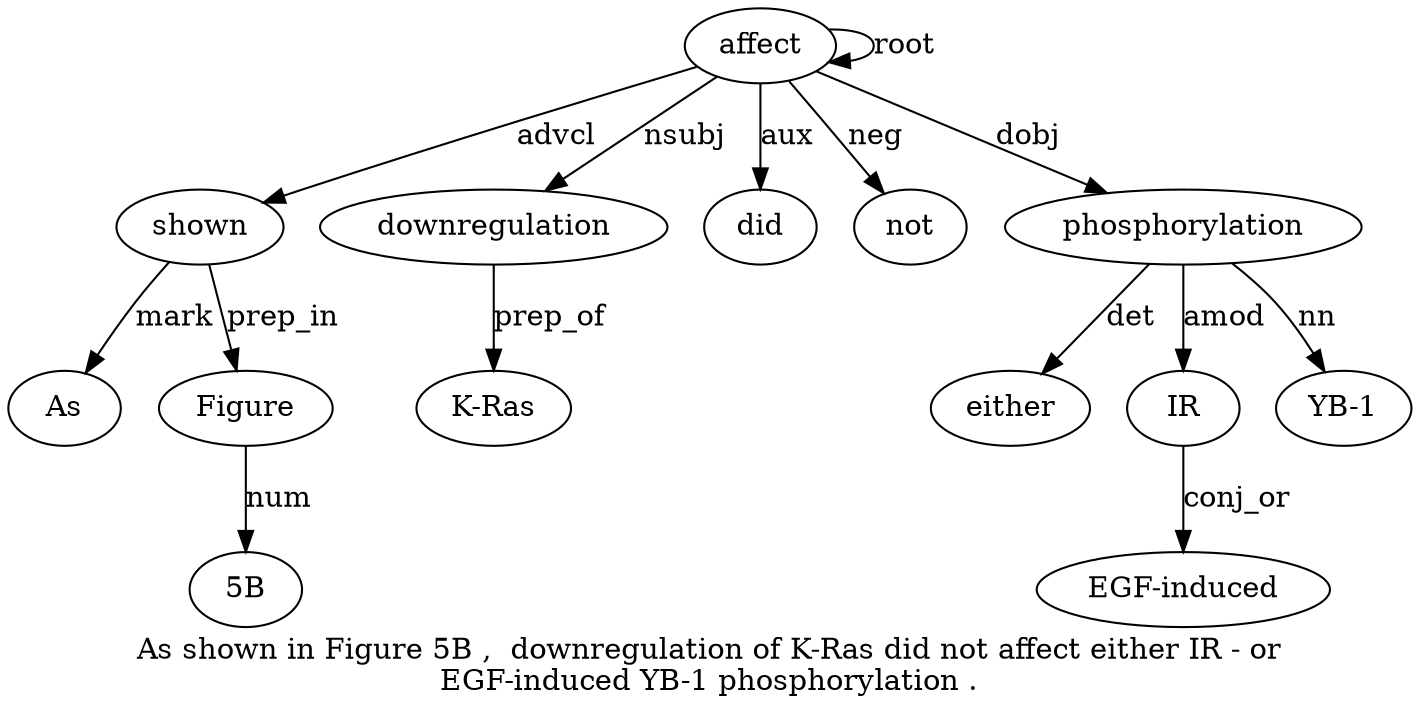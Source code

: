 digraph "As shown in Figure 5B ,  downregulation of K-Ras did not affect either IR - or EGF-induced YB-1 phosphorylation ." {
label="As shown in Figure 5B ,  downregulation of K-Ras did not affect either IR - or
EGF-induced YB-1 phosphorylation .";
shown2 [style=filled, fillcolor=white, label=shown];
As1 [style=filled, fillcolor=white, label=As];
shown2 -> As1  [label=mark];
affect12 [style=filled, fillcolor=white, label=affect];
affect12 -> shown2  [label=advcl];
Figure4 [style=filled, fillcolor=white, label=Figure];
shown2 -> Figure4  [label=prep_in];
"5B" [style=filled, fillcolor=white, label="5B"];
Figure4 -> "5B"  [label=num];
downregulation7 [style=filled, fillcolor=white, label=downregulation];
affect12 -> downregulation7  [label=nsubj];
"K-Ras9" [style=filled, fillcolor=white, label="K-Ras"];
downregulation7 -> "K-Ras9"  [label=prep_of];
did10 [style=filled, fillcolor=white, label=did];
affect12 -> did10  [label=aux];
not11 [style=filled, fillcolor=white, label=not];
affect12 -> not11  [label=neg];
affect12 -> affect12  [label=root];
phosphorylation19 [style=filled, fillcolor=white, label=phosphorylation];
either13 [style=filled, fillcolor=white, label=either];
phosphorylation19 -> either13  [label=det];
IR14 [style=filled, fillcolor=white, label=IR];
phosphorylation19 -> IR14  [label=amod];
"EGF-induced17" [style=filled, fillcolor=white, label="EGF-induced"];
IR14 -> "EGF-induced17"  [label=conj_or];
"YB-18" [style=filled, fillcolor=white, label="YB-1"];
phosphorylation19 -> "YB-18"  [label=nn];
affect12 -> phosphorylation19  [label=dobj];
}
